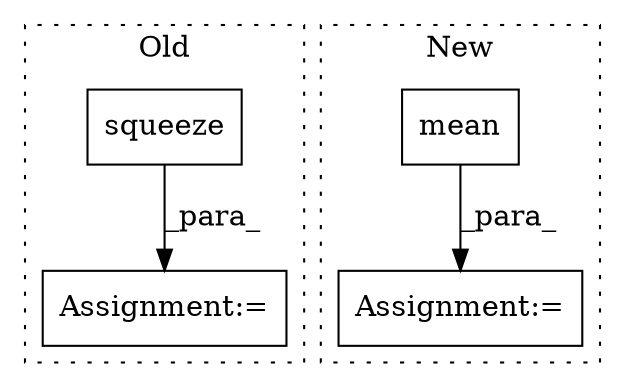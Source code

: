 digraph G {
subgraph cluster0 {
1 [label="squeeze" a="32" s="4037" l="9" shape="box"];
3 [label="Assignment:=" a="7" s="4010" l="1" shape="box"];
label = "Old";
style="dotted";
}
subgraph cluster1 {
2 [label="mean" a="32" s="4174" l="6" shape="box"];
4 [label="Assignment:=" a="7" s="4117" l="1" shape="box"];
label = "New";
style="dotted";
}
1 -> 3 [label="_para_"];
2 -> 4 [label="_para_"];
}